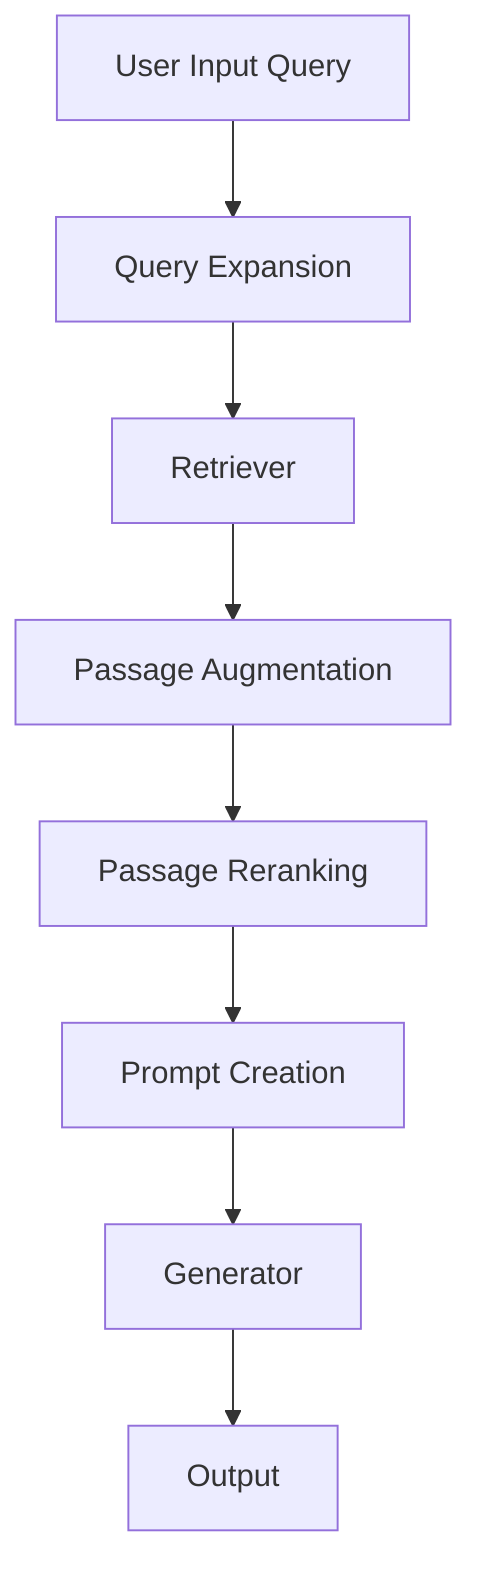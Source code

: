 flowchart TD
    A[User Input Query] --> B[Query Expansion]
    B --> C[Retriever]
    C --> D[Passage Augmentation]
    D --> E[Passage Reranking]
    E --> F[Prompt Creation]
    F --> G[Generator]
    G --> H[Output]
